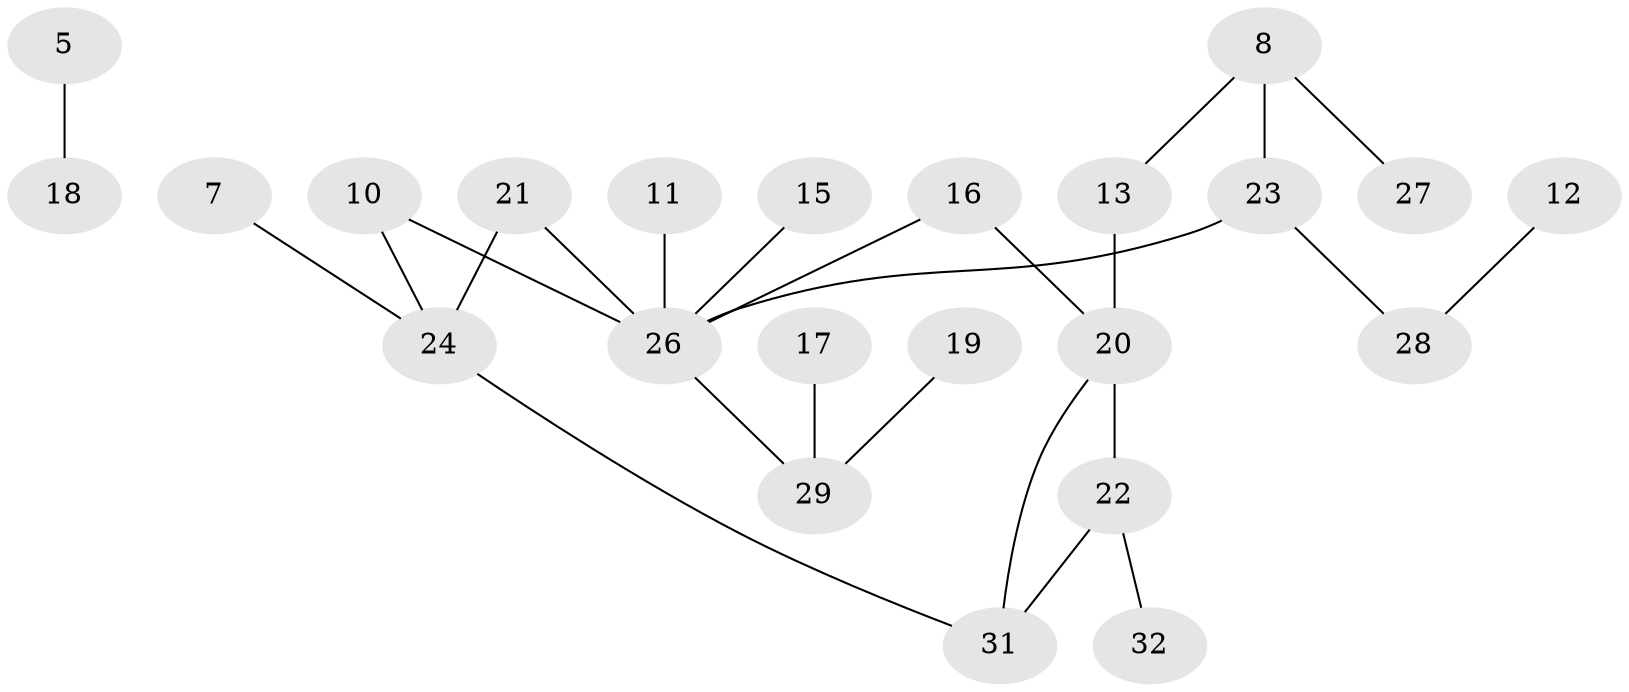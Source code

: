 // original degree distribution, {3: 0.25, 0: 0.140625, 2: 0.15625, 1: 0.34375, 4: 0.09375, 6: 0.015625}
// Generated by graph-tools (version 1.1) at 2025/25/03/09/25 03:25:21]
// undirected, 23 vertices, 25 edges
graph export_dot {
graph [start="1"]
  node [color=gray90,style=filled];
  5;
  7;
  8;
  10;
  11;
  12;
  13;
  15;
  16;
  17;
  18;
  19;
  20;
  21;
  22;
  23;
  24;
  26;
  27;
  28;
  29;
  31;
  32;
  5 -- 18 [weight=1.0];
  7 -- 24 [weight=1.0];
  8 -- 13 [weight=1.0];
  8 -- 23 [weight=2.0];
  8 -- 27 [weight=1.0];
  10 -- 24 [weight=1.0];
  10 -- 26 [weight=1.0];
  11 -- 26 [weight=1.0];
  12 -- 28 [weight=1.0];
  13 -- 20 [weight=1.0];
  15 -- 26 [weight=1.0];
  16 -- 20 [weight=1.0];
  16 -- 26 [weight=1.0];
  17 -- 29 [weight=1.0];
  19 -- 29 [weight=1.0];
  20 -- 22 [weight=1.0];
  20 -- 31 [weight=1.0];
  21 -- 24 [weight=1.0];
  21 -- 26 [weight=1.0];
  22 -- 31 [weight=2.0];
  22 -- 32 [weight=1.0];
  23 -- 26 [weight=1.0];
  23 -- 28 [weight=1.0];
  24 -- 31 [weight=1.0];
  26 -- 29 [weight=1.0];
}
